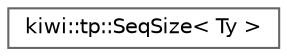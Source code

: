 digraph "Graphical Class Hierarchy"
{
 // LATEX_PDF_SIZE
  bgcolor="transparent";
  edge [fontname=Helvetica,fontsize=10,labelfontname=Helvetica,labelfontsize=10];
  node [fontname=Helvetica,fontsize=10,shape=box,height=0.2,width=0.4];
  rankdir="LR";
  Node0 [id="Node000000",label="kiwi::tp::SeqSize\< Ty \>",height=0.2,width=0.4,color="grey40", fillcolor="white", style="filled",URL="$structkiwi_1_1tp_1_1SeqSize.html",tooltip=" "];
}
